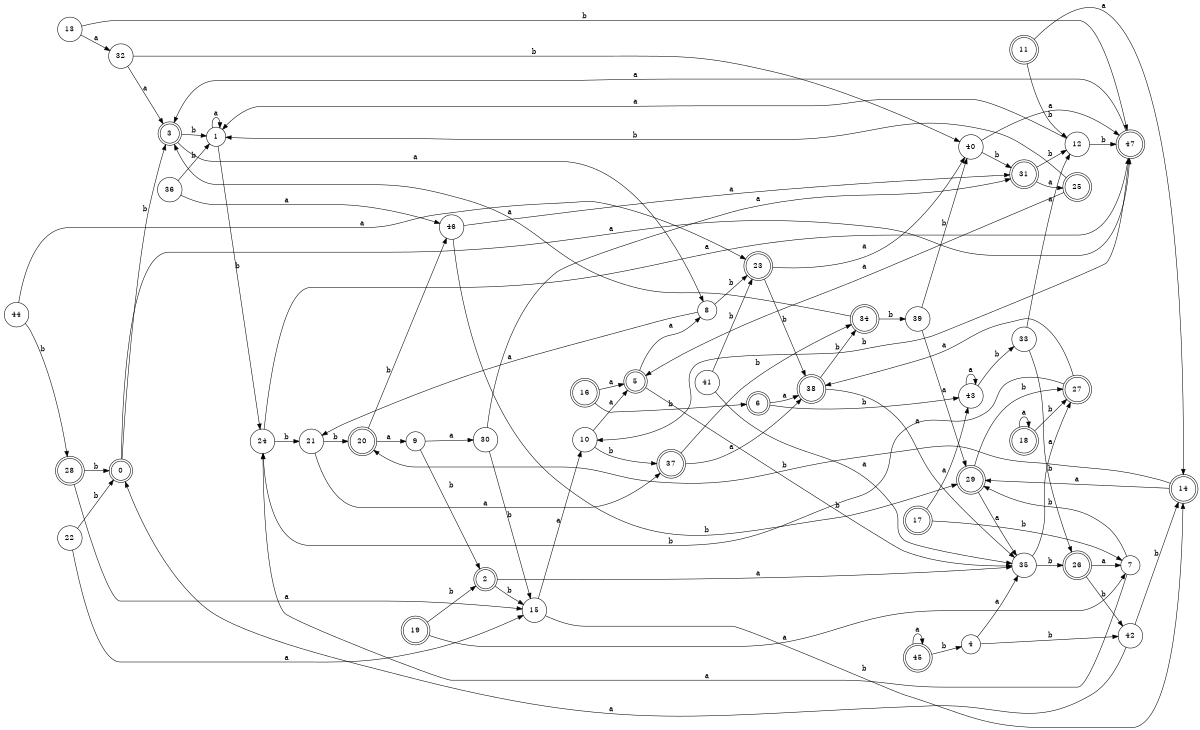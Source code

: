 digraph n39_7 {
__start0 [label="" shape="none"];

rankdir=LR;
size="8,5";

s0 [style="rounded,filled", color="black", fillcolor="white" shape="doublecircle", label="0"];
s1 [style="filled", color="black", fillcolor="white" shape="circle", label="1"];
s2 [style="rounded,filled", color="black", fillcolor="white" shape="doublecircle", label="2"];
s3 [style="rounded,filled", color="black", fillcolor="white" shape="doublecircle", label="3"];
s4 [style="filled", color="black", fillcolor="white" shape="circle", label="4"];
s5 [style="rounded,filled", color="black", fillcolor="white" shape="doublecircle", label="5"];
s6 [style="rounded,filled", color="black", fillcolor="white" shape="doublecircle", label="6"];
s7 [style="filled", color="black", fillcolor="white" shape="circle", label="7"];
s8 [style="filled", color="black", fillcolor="white" shape="circle", label="8"];
s9 [style="filled", color="black", fillcolor="white" shape="circle", label="9"];
s10 [style="filled", color="black", fillcolor="white" shape="circle", label="10"];
s11 [style="rounded,filled", color="black", fillcolor="white" shape="doublecircle", label="11"];
s12 [style="filled", color="black", fillcolor="white" shape="circle", label="12"];
s13 [style="filled", color="black", fillcolor="white" shape="circle", label="13"];
s14 [style="rounded,filled", color="black", fillcolor="white" shape="doublecircle", label="14"];
s15 [style="filled", color="black", fillcolor="white" shape="circle", label="15"];
s16 [style="rounded,filled", color="black", fillcolor="white" shape="doublecircle", label="16"];
s17 [style="rounded,filled", color="black", fillcolor="white" shape="doublecircle", label="17"];
s18 [style="rounded,filled", color="black", fillcolor="white" shape="doublecircle", label="18"];
s19 [style="rounded,filled", color="black", fillcolor="white" shape="doublecircle", label="19"];
s20 [style="rounded,filled", color="black", fillcolor="white" shape="doublecircle", label="20"];
s21 [style="filled", color="black", fillcolor="white" shape="circle", label="21"];
s22 [style="filled", color="black", fillcolor="white" shape="circle", label="22"];
s23 [style="rounded,filled", color="black", fillcolor="white" shape="doublecircle", label="23"];
s24 [style="filled", color="black", fillcolor="white" shape="circle", label="24"];
s25 [style="rounded,filled", color="black", fillcolor="white" shape="doublecircle", label="25"];
s26 [style="rounded,filled", color="black", fillcolor="white" shape="doublecircle", label="26"];
s27 [style="rounded,filled", color="black", fillcolor="white" shape="doublecircle", label="27"];
s28 [style="rounded,filled", color="black", fillcolor="white" shape="doublecircle", label="28"];
s29 [style="rounded,filled", color="black", fillcolor="white" shape="doublecircle", label="29"];
s30 [style="filled", color="black", fillcolor="white" shape="circle", label="30"];
s31 [style="rounded,filled", color="black", fillcolor="white" shape="doublecircle", label="31"];
s32 [style="filled", color="black", fillcolor="white" shape="circle", label="32"];
s33 [style="filled", color="black", fillcolor="white" shape="circle", label="33"];
s34 [style="rounded,filled", color="black", fillcolor="white" shape="doublecircle", label="34"];
s35 [style="filled", color="black", fillcolor="white" shape="circle", label="35"];
s36 [style="filled", color="black", fillcolor="white" shape="circle", label="36"];
s37 [style="rounded,filled", color="black", fillcolor="white" shape="doublecircle", label="37"];
s38 [style="rounded,filled", color="black", fillcolor="white" shape="doublecircle", label="38"];
s39 [style="filled", color="black", fillcolor="white" shape="circle", label="39"];
s40 [style="filled", color="black", fillcolor="white" shape="circle", label="40"];
s41 [style="filled", color="black", fillcolor="white" shape="circle", label="41"];
s42 [style="filled", color="black", fillcolor="white" shape="circle", label="42"];
s43 [style="filled", color="black", fillcolor="white" shape="circle", label="43"];
s44 [style="filled", color="black", fillcolor="white" shape="circle", label="44"];
s45 [style="rounded,filled", color="black", fillcolor="white" shape="doublecircle", label="45"];
s46 [style="filled", color="black", fillcolor="white" shape="circle", label="46"];
s47 [style="rounded,filled", color="black", fillcolor="white" shape="doublecircle", label="47"];
s0 -> s47 [label="a"];
s0 -> s3 [label="b"];
s1 -> s1 [label="a"];
s1 -> s24 [label="b"];
s2 -> s35 [label="a"];
s2 -> s15 [label="b"];
s3 -> s8 [label="a"];
s3 -> s1 [label="b"];
s4 -> s35 [label="a"];
s4 -> s42 [label="b"];
s5 -> s8 [label="a"];
s5 -> s35 [label="b"];
s6 -> s38 [label="a"];
s6 -> s43 [label="b"];
s7 -> s24 [label="a"];
s7 -> s29 [label="b"];
s8 -> s21 [label="a"];
s8 -> s23 [label="b"];
s9 -> s30 [label="a"];
s9 -> s2 [label="b"];
s10 -> s5 [label="a"];
s10 -> s37 [label="b"];
s11 -> s14 [label="a"];
s11 -> s12 [label="b"];
s12 -> s1 [label="a"];
s12 -> s47 [label="b"];
s13 -> s32 [label="a"];
s13 -> s47 [label="b"];
s14 -> s29 [label="a"];
s14 -> s20 [label="b"];
s15 -> s10 [label="a"];
s15 -> s14 [label="b"];
s16 -> s5 [label="a"];
s16 -> s6 [label="b"];
s17 -> s43 [label="a"];
s17 -> s7 [label="b"];
s18 -> s18 [label="a"];
s18 -> s27 [label="b"];
s19 -> s7 [label="a"];
s19 -> s2 [label="b"];
s20 -> s9 [label="a"];
s20 -> s46 [label="b"];
s21 -> s37 [label="a"];
s21 -> s20 [label="b"];
s22 -> s15 [label="a"];
s22 -> s0 [label="b"];
s23 -> s40 [label="a"];
s23 -> s38 [label="b"];
s24 -> s47 [label="a"];
s24 -> s21 [label="b"];
s25 -> s5 [label="a"];
s25 -> s1 [label="b"];
s26 -> s7 [label="a"];
s26 -> s42 [label="b"];
s27 -> s38 [label="a"];
s27 -> s24 [label="b"];
s28 -> s15 [label="a"];
s28 -> s0 [label="b"];
s29 -> s35 [label="a"];
s29 -> s27 [label="b"];
s30 -> s31 [label="a"];
s30 -> s15 [label="b"];
s31 -> s25 [label="a"];
s31 -> s12 [label="b"];
s32 -> s3 [label="a"];
s32 -> s40 [label="b"];
s33 -> s12 [label="a"];
s33 -> s26 [label="b"];
s34 -> s3 [label="a"];
s34 -> s39 [label="b"];
s35 -> s27 [label="a"];
s35 -> s26 [label="b"];
s36 -> s46 [label="a"];
s36 -> s1 [label="b"];
s37 -> s38 [label="a"];
s37 -> s34 [label="b"];
s38 -> s35 [label="a"];
s38 -> s34 [label="b"];
s39 -> s29 [label="a"];
s39 -> s40 [label="b"];
s40 -> s47 [label="a"];
s40 -> s31 [label="b"];
s41 -> s35 [label="a"];
s41 -> s23 [label="b"];
s42 -> s0 [label="a"];
s42 -> s14 [label="b"];
s43 -> s43 [label="a"];
s43 -> s33 [label="b"];
s44 -> s23 [label="a"];
s44 -> s28 [label="b"];
s45 -> s45 [label="a"];
s45 -> s4 [label="b"];
s46 -> s31 [label="a"];
s46 -> s29 [label="b"];
s47 -> s3 [label="a"];
s47 -> s10 [label="b"];

}